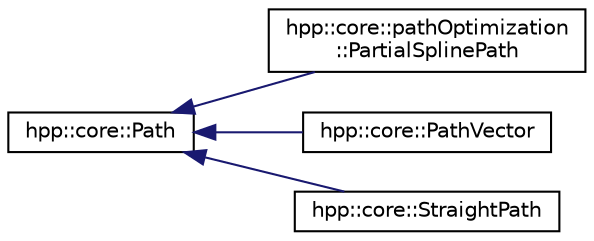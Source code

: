 digraph "Graphical Class Hierarchy"
{
  edge [fontname="Helvetica",fontsize="10",labelfontname="Helvetica",labelfontsize="10"];
  node [fontname="Helvetica",fontsize="10",shape=record];
  rankdir="LR";
  Node1 [label="hpp::core::Path",height=0.2,width=0.4,color="black", fillcolor="white", style="filled",URL="$a00035.html",tooltip="Abstraction of paths: mapping from time to configuration space. "];
  Node1 -> Node2 [dir="back",color="midnightblue",fontsize="10",style="solid",fontname="Helvetica"];
  Node2 [label="hpp::core::pathOptimization\l::PartialSplinePath",height=0.2,width=0.4,color="black", fillcolor="white", style="filled",URL="$a00034.html",tooltip="Path for a robot partially defined by a cubic B-spline. "];
  Node1 -> Node3 [dir="back",color="midnightblue",fontsize="10",style="solid",fontname="Helvetica"];
  Node3 [label="hpp::core::PathVector",height=0.2,width=0.4,color="black", fillcolor="white", style="filled",URL="$a00042.html",tooltip="Concatenation of several paths. "];
  Node1 -> Node4 [dir="back",color="midnightblue",fontsize="10",style="solid",fontname="Helvetica"];
  Node4 [label="hpp::core::StraightPath",height=0.2,width=0.4,color="black", fillcolor="white", style="filled",URL="$a00052.html",tooltip="Linear interpolation between two configurations. "];
}
